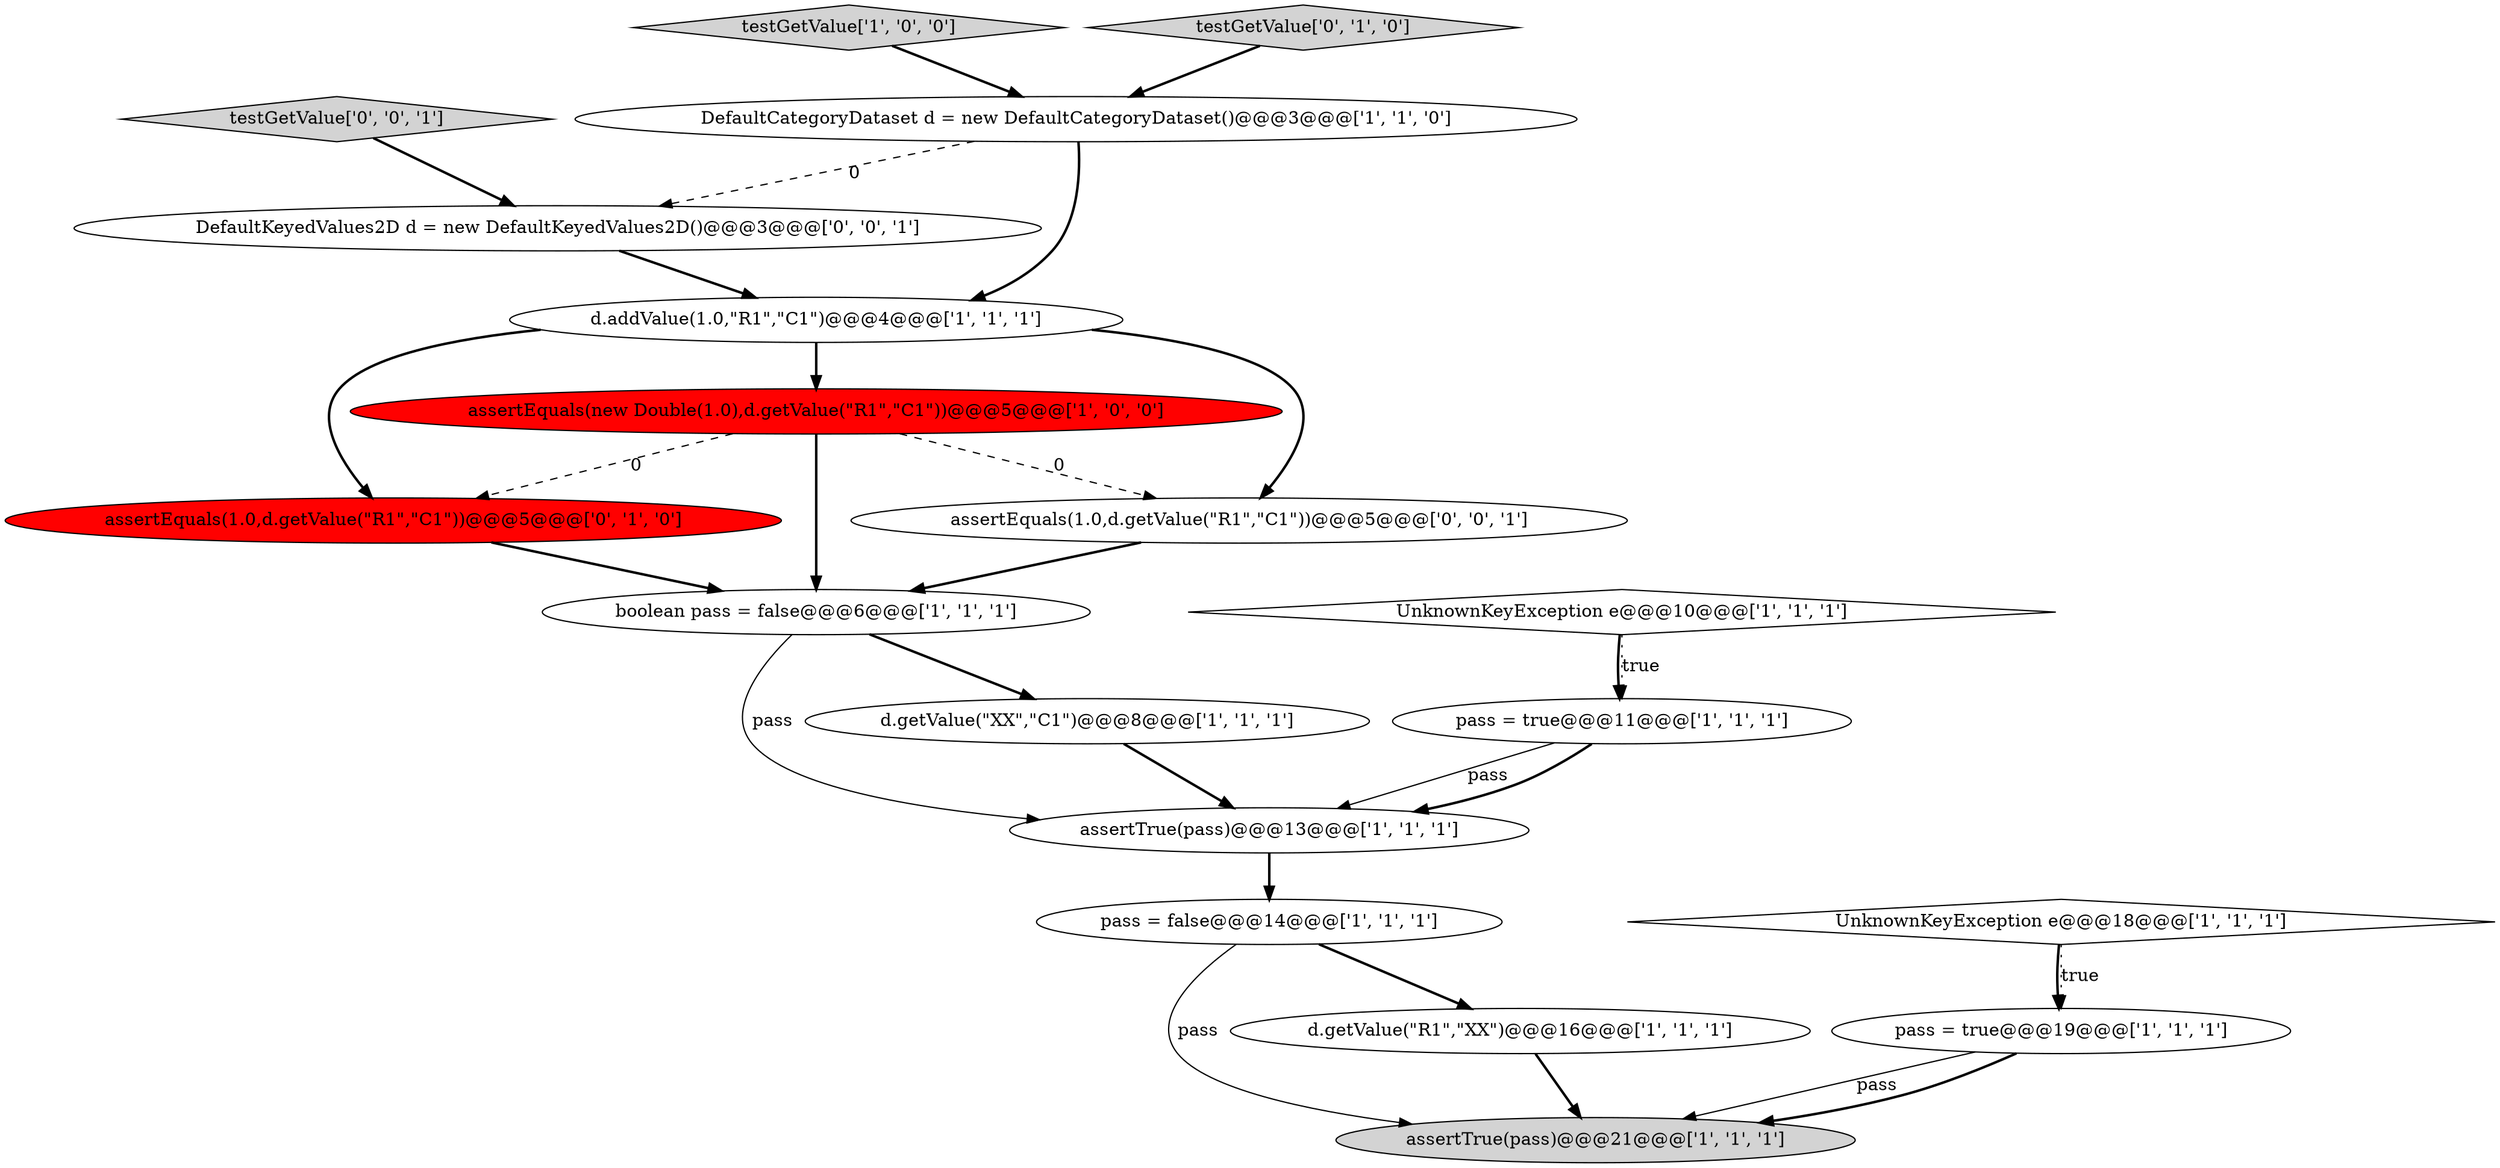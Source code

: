 digraph {
4 [style = filled, label = "assertTrue(pass)@@@21@@@['1', '1', '1']", fillcolor = lightgray, shape = ellipse image = "AAA0AAABBB1BBB"];
1 [style = filled, label = "UnknownKeyException e@@@18@@@['1', '1', '1']", fillcolor = white, shape = diamond image = "AAA0AAABBB1BBB"];
6 [style = filled, label = "DefaultCategoryDataset d = new DefaultCategoryDataset()@@@3@@@['1', '1', '0']", fillcolor = white, shape = ellipse image = "AAA0AAABBB1BBB"];
7 [style = filled, label = "testGetValue['1', '0', '0']", fillcolor = lightgray, shape = diamond image = "AAA0AAABBB1BBB"];
8 [style = filled, label = "assertTrue(pass)@@@13@@@['1', '1', '1']", fillcolor = white, shape = ellipse image = "AAA0AAABBB1BBB"];
0 [style = filled, label = "d.addValue(1.0,\"R1\",\"C1\")@@@4@@@['1', '1', '1']", fillcolor = white, shape = ellipse image = "AAA0AAABBB1BBB"];
10 [style = filled, label = "boolean pass = false@@@6@@@['1', '1', '1']", fillcolor = white, shape = ellipse image = "AAA0AAABBB1BBB"];
3 [style = filled, label = "d.getValue(\"R1\",\"XX\")@@@16@@@['1', '1', '1']", fillcolor = white, shape = ellipse image = "AAA0AAABBB1BBB"];
11 [style = filled, label = "pass = true@@@11@@@['1', '1', '1']", fillcolor = white, shape = ellipse image = "AAA0AAABBB1BBB"];
12 [style = filled, label = "pass = false@@@14@@@['1', '1', '1']", fillcolor = white, shape = ellipse image = "AAA0AAABBB1BBB"];
17 [style = filled, label = "testGetValue['0', '0', '1']", fillcolor = lightgray, shape = diamond image = "AAA0AAABBB3BBB"];
13 [style = filled, label = "pass = true@@@19@@@['1', '1', '1']", fillcolor = white, shape = ellipse image = "AAA0AAABBB1BBB"];
14 [style = filled, label = "assertEquals(1.0,d.getValue(\"R1\",\"C1\"))@@@5@@@['0', '1', '0']", fillcolor = red, shape = ellipse image = "AAA1AAABBB2BBB"];
18 [style = filled, label = "DefaultKeyedValues2D d = new DefaultKeyedValues2D()@@@3@@@['0', '0', '1']", fillcolor = white, shape = ellipse image = "AAA0AAABBB3BBB"];
16 [style = filled, label = "assertEquals(1.0,d.getValue(\"R1\",\"C1\"))@@@5@@@['0', '0', '1']", fillcolor = white, shape = ellipse image = "AAA0AAABBB3BBB"];
9 [style = filled, label = "UnknownKeyException e@@@10@@@['1', '1', '1']", fillcolor = white, shape = diamond image = "AAA0AAABBB1BBB"];
15 [style = filled, label = "testGetValue['0', '1', '0']", fillcolor = lightgray, shape = diamond image = "AAA0AAABBB2BBB"];
5 [style = filled, label = "assertEquals(new Double(1.0),d.getValue(\"R1\",\"C1\"))@@@5@@@['1', '0', '0']", fillcolor = red, shape = ellipse image = "AAA1AAABBB1BBB"];
2 [style = filled, label = "d.getValue(\"XX\",\"C1\")@@@8@@@['1', '1', '1']", fillcolor = white, shape = ellipse image = "AAA0AAABBB1BBB"];
5->10 [style = bold, label=""];
0->16 [style = bold, label=""];
5->14 [style = dashed, label="0"];
9->11 [style = bold, label=""];
11->8 [style = solid, label="pass"];
16->10 [style = bold, label=""];
9->11 [style = dotted, label="true"];
14->10 [style = bold, label=""];
15->6 [style = bold, label=""];
6->0 [style = bold, label=""];
3->4 [style = bold, label=""];
1->13 [style = bold, label=""];
6->18 [style = dashed, label="0"];
5->16 [style = dashed, label="0"];
1->13 [style = dotted, label="true"];
13->4 [style = solid, label="pass"];
0->14 [style = bold, label=""];
7->6 [style = bold, label=""];
11->8 [style = bold, label=""];
10->8 [style = solid, label="pass"];
10->2 [style = bold, label=""];
12->3 [style = bold, label=""];
12->4 [style = solid, label="pass"];
18->0 [style = bold, label=""];
8->12 [style = bold, label=""];
17->18 [style = bold, label=""];
2->8 [style = bold, label=""];
0->5 [style = bold, label=""];
13->4 [style = bold, label=""];
}
